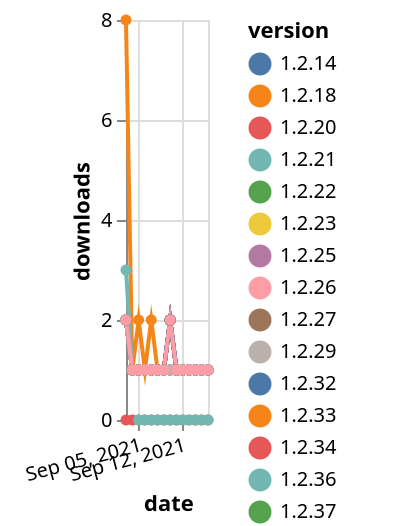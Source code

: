 {"$schema": "https://vega.github.io/schema/vega-lite/v5.json", "description": "A simple bar chart with embedded data.", "data": {"values": [{"date": "2021-09-03", "total": 54, "delta": 2, "version": "1.2.51"}, {"date": "2021-09-04", "total": 55, "delta": 1, "version": "1.2.51"}, {"date": "2021-09-05", "total": 56, "delta": 1, "version": "1.2.51"}, {"date": "2021-09-06", "total": 57, "delta": 1, "version": "1.2.51"}, {"date": "2021-09-07", "total": 58, "delta": 1, "version": "1.2.51"}, {"date": "2021-09-08", "total": 59, "delta": 1, "version": "1.2.51"}, {"date": "2021-09-09", "total": 60, "delta": 1, "version": "1.2.51"}, {"date": "2021-09-10", "total": 62, "delta": 2, "version": "1.2.51"}, {"date": "2021-09-11", "total": 63, "delta": 1, "version": "1.2.51"}, {"date": "2021-09-12", "total": 64, "delta": 1, "version": "1.2.51"}, {"date": "2021-09-13", "total": 65, "delta": 1, "version": "1.2.51"}, {"date": "2021-09-14", "total": 66, "delta": 1, "version": "1.2.51"}, {"date": "2021-09-15", "total": 67, "delta": 1, "version": "1.2.51"}, {"date": "2021-09-16", "total": 68, "delta": 1, "version": "1.2.51"}, {"date": "2021-09-03", "total": 32, "delta": 2, "version": "1.2.65"}, {"date": "2021-09-04", "total": 33, "delta": 1, "version": "1.2.65"}, {"date": "2021-09-05", "total": 34, "delta": 1, "version": "1.2.65"}, {"date": "2021-09-06", "total": 35, "delta": 1, "version": "1.2.65"}, {"date": "2021-09-07", "total": 36, "delta": 1, "version": "1.2.65"}, {"date": "2021-09-08", "total": 37, "delta": 1, "version": "1.2.65"}, {"date": "2021-09-09", "total": 38, "delta": 1, "version": "1.2.65"}, {"date": "2021-09-10", "total": 40, "delta": 2, "version": "1.2.65"}, {"date": "2021-09-11", "total": 41, "delta": 1, "version": "1.2.65"}, {"date": "2021-09-12", "total": 42, "delta": 1, "version": "1.2.65"}, {"date": "2021-09-13", "total": 43, "delta": 1, "version": "1.2.65"}, {"date": "2021-09-14", "total": 44, "delta": 1, "version": "1.2.65"}, {"date": "2021-09-15", "total": 45, "delta": 1, "version": "1.2.65"}, {"date": "2021-09-16", "total": 46, "delta": 1, "version": "1.2.65"}, {"date": "2021-09-03", "total": 69, "delta": 2, "version": "1.2.39"}, {"date": "2021-09-04", "total": 70, "delta": 1, "version": "1.2.39"}, {"date": "2021-09-05", "total": 71, "delta": 1, "version": "1.2.39"}, {"date": "2021-09-06", "total": 72, "delta": 1, "version": "1.2.39"}, {"date": "2021-09-07", "total": 73, "delta": 1, "version": "1.2.39"}, {"date": "2021-09-08", "total": 74, "delta": 1, "version": "1.2.39"}, {"date": "2021-09-09", "total": 75, "delta": 1, "version": "1.2.39"}, {"date": "2021-09-10", "total": 77, "delta": 2, "version": "1.2.39"}, {"date": "2021-09-11", "total": 78, "delta": 1, "version": "1.2.39"}, {"date": "2021-09-12", "total": 79, "delta": 1, "version": "1.2.39"}, {"date": "2021-09-13", "total": 80, "delta": 1, "version": "1.2.39"}, {"date": "2021-09-14", "total": 81, "delta": 1, "version": "1.2.39"}, {"date": "2021-09-15", "total": 82, "delta": 1, "version": "1.2.39"}, {"date": "2021-09-16", "total": 83, "delta": 1, "version": "1.2.39"}, {"date": "2021-09-03", "total": 92, "delta": 2, "version": "1.2.26"}, {"date": "2021-09-04", "total": 93, "delta": 1, "version": "1.2.26"}, {"date": "2021-09-05", "total": 94, "delta": 1, "version": "1.2.26"}, {"date": "2021-09-06", "total": 95, "delta": 1, "version": "1.2.26"}, {"date": "2021-09-07", "total": 96, "delta": 1, "version": "1.2.26"}, {"date": "2021-09-08", "total": 97, "delta": 1, "version": "1.2.26"}, {"date": "2021-09-09", "total": 98, "delta": 1, "version": "1.2.26"}, {"date": "2021-09-10", "total": 100, "delta": 2, "version": "1.2.26"}, {"date": "2021-09-11", "total": 101, "delta": 1, "version": "1.2.26"}, {"date": "2021-09-12", "total": 102, "delta": 1, "version": "1.2.26"}, {"date": "2021-09-13", "total": 103, "delta": 1, "version": "1.2.26"}, {"date": "2021-09-14", "total": 104, "delta": 1, "version": "1.2.26"}, {"date": "2021-09-15", "total": 105, "delta": 1, "version": "1.2.26"}, {"date": "2021-09-16", "total": 106, "delta": 1, "version": "1.2.26"}, {"date": "2021-09-03", "total": 28, "delta": 2, "version": "1.2.64"}, {"date": "2021-09-04", "total": 29, "delta": 1, "version": "1.2.64"}, {"date": "2021-09-05", "total": 30, "delta": 1, "version": "1.2.64"}, {"date": "2021-09-06", "total": 31, "delta": 1, "version": "1.2.64"}, {"date": "2021-09-07", "total": 32, "delta": 1, "version": "1.2.64"}, {"date": "2021-09-08", "total": 33, "delta": 1, "version": "1.2.64"}, {"date": "2021-09-09", "total": 34, "delta": 1, "version": "1.2.64"}, {"date": "2021-09-10", "total": 35, "delta": 1, "version": "1.2.64"}, {"date": "2021-09-11", "total": 36, "delta": 1, "version": "1.2.64"}, {"date": "2021-09-12", "total": 37, "delta": 1, "version": "1.2.64"}, {"date": "2021-09-13", "total": 38, "delta": 1, "version": "1.2.64"}, {"date": "2021-09-14", "total": 39, "delta": 1, "version": "1.2.64"}, {"date": "2021-09-15", "total": 40, "delta": 1, "version": "1.2.64"}, {"date": "2021-09-16", "total": 41, "delta": 1, "version": "1.2.64"}, {"date": "2021-09-03", "total": 95, "delta": 2, "version": "1.2.27"}, {"date": "2021-09-04", "total": 96, "delta": 1, "version": "1.2.27"}, {"date": "2021-09-05", "total": 97, "delta": 1, "version": "1.2.27"}, {"date": "2021-09-06", "total": 98, "delta": 1, "version": "1.2.27"}, {"date": "2021-09-07", "total": 99, "delta": 1, "version": "1.2.27"}, {"date": "2021-09-08", "total": 100, "delta": 1, "version": "1.2.27"}, {"date": "2021-09-09", "total": 101, "delta": 1, "version": "1.2.27"}, {"date": "2021-09-10", "total": 102, "delta": 1, "version": "1.2.27"}, {"date": "2021-09-11", "total": 103, "delta": 1, "version": "1.2.27"}, {"date": "2021-09-12", "total": 104, "delta": 1, "version": "1.2.27"}, {"date": "2021-09-13", "total": 105, "delta": 1, "version": "1.2.27"}, {"date": "2021-09-14", "total": 106, "delta": 1, "version": "1.2.27"}, {"date": "2021-09-15", "total": 107, "delta": 1, "version": "1.2.27"}, {"date": "2021-09-16", "total": 108, "delta": 1, "version": "1.2.27"}, {"date": "2021-09-03", "total": 129, "delta": 2, "version": "1.2.38"}, {"date": "2021-09-04", "total": 130, "delta": 1, "version": "1.2.38"}, {"date": "2021-09-05", "total": 131, "delta": 1, "version": "1.2.38"}, {"date": "2021-09-06", "total": 132, "delta": 1, "version": "1.2.38"}, {"date": "2021-09-07", "total": 133, "delta": 1, "version": "1.2.38"}, {"date": "2021-09-08", "total": 134, "delta": 1, "version": "1.2.38"}, {"date": "2021-09-09", "total": 135, "delta": 1, "version": "1.2.38"}, {"date": "2021-09-10", "total": 137, "delta": 2, "version": "1.2.38"}, {"date": "2021-09-11", "total": 138, "delta": 1, "version": "1.2.38"}, {"date": "2021-09-12", "total": 139, "delta": 1, "version": "1.2.38"}, {"date": "2021-09-13", "total": 140, "delta": 1, "version": "1.2.38"}, {"date": "2021-09-14", "total": 141, "delta": 1, "version": "1.2.38"}, {"date": "2021-09-15", "total": 142, "delta": 1, "version": "1.2.38"}, {"date": "2021-09-16", "total": 143, "delta": 1, "version": "1.2.38"}, {"date": "2021-09-03", "total": 107, "delta": 2, "version": "1.2.25"}, {"date": "2021-09-04", "total": 108, "delta": 1, "version": "1.2.25"}, {"date": "2021-09-05", "total": 109, "delta": 1, "version": "1.2.25"}, {"date": "2021-09-06", "total": 110, "delta": 1, "version": "1.2.25"}, {"date": "2021-09-07", "total": 111, "delta": 1, "version": "1.2.25"}, {"date": "2021-09-08", "total": 112, "delta": 1, "version": "1.2.25"}, {"date": "2021-09-09", "total": 113, "delta": 1, "version": "1.2.25"}, {"date": "2021-09-10", "total": 114, "delta": 1, "version": "1.2.25"}, {"date": "2021-09-11", "total": 115, "delta": 1, "version": "1.2.25"}, {"date": "2021-09-12", "total": 116, "delta": 1, "version": "1.2.25"}, {"date": "2021-09-13", "total": 117, "delta": 1, "version": "1.2.25"}, {"date": "2021-09-14", "total": 118, "delta": 1, "version": "1.2.25"}, {"date": "2021-09-15", "total": 119, "delta": 1, "version": "1.2.25"}, {"date": "2021-09-16", "total": 120, "delta": 1, "version": "1.2.25"}, {"date": "2021-09-03", "total": 94, "delta": 2, "version": "1.2.20"}, {"date": "2021-09-04", "total": 95, "delta": 1, "version": "1.2.20"}, {"date": "2021-09-05", "total": 96, "delta": 1, "version": "1.2.20"}, {"date": "2021-09-06", "total": 97, "delta": 1, "version": "1.2.20"}, {"date": "2021-09-07", "total": 98, "delta": 1, "version": "1.2.20"}, {"date": "2021-09-08", "total": 99, "delta": 1, "version": "1.2.20"}, {"date": "2021-09-09", "total": 100, "delta": 1, "version": "1.2.20"}, {"date": "2021-09-10", "total": 102, "delta": 2, "version": "1.2.20"}, {"date": "2021-09-11", "total": 103, "delta": 1, "version": "1.2.20"}, {"date": "2021-09-12", "total": 104, "delta": 1, "version": "1.2.20"}, {"date": "2021-09-13", "total": 105, "delta": 1, "version": "1.2.20"}, {"date": "2021-09-14", "total": 106, "delta": 1, "version": "1.2.20"}, {"date": "2021-09-15", "total": 107, "delta": 1, "version": "1.2.20"}, {"date": "2021-09-16", "total": 108, "delta": 1, "version": "1.2.20"}, {"date": "2021-09-03", "total": 104, "delta": 2, "version": "1.2.22"}, {"date": "2021-09-04", "total": 105, "delta": 1, "version": "1.2.22"}, {"date": "2021-09-05", "total": 106, "delta": 1, "version": "1.2.22"}, {"date": "2021-09-06", "total": 107, "delta": 1, "version": "1.2.22"}, {"date": "2021-09-07", "total": 108, "delta": 1, "version": "1.2.22"}, {"date": "2021-09-08", "total": 109, "delta": 1, "version": "1.2.22"}, {"date": "2021-09-09", "total": 110, "delta": 1, "version": "1.2.22"}, {"date": "2021-09-10", "total": 111, "delta": 1, "version": "1.2.22"}, {"date": "2021-09-11", "total": 112, "delta": 1, "version": "1.2.22"}, {"date": "2021-09-12", "total": 113, "delta": 1, "version": "1.2.22"}, {"date": "2021-09-13", "total": 114, "delta": 1, "version": "1.2.22"}, {"date": "2021-09-14", "total": 115, "delta": 1, "version": "1.2.22"}, {"date": "2021-09-15", "total": 116, "delta": 1, "version": "1.2.22"}, {"date": "2021-09-16", "total": 117, "delta": 1, "version": "1.2.22"}, {"date": "2021-09-03", "total": 95, "delta": 2, "version": "1.2.59"}, {"date": "2021-09-04", "total": 96, "delta": 1, "version": "1.2.59"}, {"date": "2021-09-05", "total": 97, "delta": 1, "version": "1.2.59"}, {"date": "2021-09-06", "total": 98, "delta": 1, "version": "1.2.59"}, {"date": "2021-09-07", "total": 99, "delta": 1, "version": "1.2.59"}, {"date": "2021-09-08", "total": 100, "delta": 1, "version": "1.2.59"}, {"date": "2021-09-09", "total": 101, "delta": 1, "version": "1.2.59"}, {"date": "2021-09-10", "total": 102, "delta": 1, "version": "1.2.59"}, {"date": "2021-09-11", "total": 103, "delta": 1, "version": "1.2.59"}, {"date": "2021-09-12", "total": 104, "delta": 1, "version": "1.2.59"}, {"date": "2021-09-13", "total": 105, "delta": 1, "version": "1.2.59"}, {"date": "2021-09-14", "total": 106, "delta": 1, "version": "1.2.59"}, {"date": "2021-09-15", "total": 107, "delta": 1, "version": "1.2.59"}, {"date": "2021-09-16", "total": 108, "delta": 1, "version": "1.2.59"}, {"date": "2021-09-03", "total": 50, "delta": 2, "version": "1.2.52"}, {"date": "2021-09-04", "total": 51, "delta": 1, "version": "1.2.52"}, {"date": "2021-09-05", "total": 52, "delta": 1, "version": "1.2.52"}, {"date": "2021-09-06", "total": 53, "delta": 1, "version": "1.2.52"}, {"date": "2021-09-07", "total": 54, "delta": 1, "version": "1.2.52"}, {"date": "2021-09-08", "total": 55, "delta": 1, "version": "1.2.52"}, {"date": "2021-09-09", "total": 56, "delta": 1, "version": "1.2.52"}, {"date": "2021-09-10", "total": 57, "delta": 1, "version": "1.2.52"}, {"date": "2021-09-11", "total": 58, "delta": 1, "version": "1.2.52"}, {"date": "2021-09-12", "total": 59, "delta": 1, "version": "1.2.52"}, {"date": "2021-09-13", "total": 60, "delta": 1, "version": "1.2.52"}, {"date": "2021-09-14", "total": 61, "delta": 1, "version": "1.2.52"}, {"date": "2021-09-15", "total": 62, "delta": 1, "version": "1.2.52"}, {"date": "2021-09-16", "total": 63, "delta": 1, "version": "1.2.52"}, {"date": "2021-09-03", "total": 107, "delta": 2, "version": "1.2.14"}, {"date": "2021-09-04", "total": 108, "delta": 1, "version": "1.2.14"}, {"date": "2021-09-05", "total": 109, "delta": 1, "version": "1.2.14"}, {"date": "2021-09-06", "total": 110, "delta": 1, "version": "1.2.14"}, {"date": "2021-09-07", "total": 111, "delta": 1, "version": "1.2.14"}, {"date": "2021-09-08", "total": 112, "delta": 1, "version": "1.2.14"}, {"date": "2021-09-09", "total": 113, "delta": 1, "version": "1.2.14"}, {"date": "2021-09-10", "total": 115, "delta": 2, "version": "1.2.14"}, {"date": "2021-09-11", "total": 116, "delta": 1, "version": "1.2.14"}, {"date": "2021-09-12", "total": 117, "delta": 1, "version": "1.2.14"}, {"date": "2021-09-13", "total": 118, "delta": 1, "version": "1.2.14"}, {"date": "2021-09-14", "total": 119, "delta": 1, "version": "1.2.14"}, {"date": "2021-09-15", "total": 120, "delta": 1, "version": "1.2.14"}, {"date": "2021-09-16", "total": 121, "delta": 1, "version": "1.2.14"}, {"date": "2021-09-03", "total": 45, "delta": 2, "version": "1.2.55"}, {"date": "2021-09-04", "total": 46, "delta": 1, "version": "1.2.55"}, {"date": "2021-09-05", "total": 47, "delta": 1, "version": "1.2.55"}, {"date": "2021-09-06", "total": 48, "delta": 1, "version": "1.2.55"}, {"date": "2021-09-07", "total": 49, "delta": 1, "version": "1.2.55"}, {"date": "2021-09-08", "total": 50, "delta": 1, "version": "1.2.55"}, {"date": "2021-09-09", "total": 51, "delta": 1, "version": "1.2.55"}, {"date": "2021-09-10", "total": 53, "delta": 2, "version": "1.2.55"}, {"date": "2021-09-11", "total": 54, "delta": 1, "version": "1.2.55"}, {"date": "2021-09-12", "total": 55, "delta": 1, "version": "1.2.55"}, {"date": "2021-09-13", "total": 56, "delta": 1, "version": "1.2.55"}, {"date": "2021-09-14", "total": 57, "delta": 1, "version": "1.2.55"}, {"date": "2021-09-15", "total": 58, "delta": 1, "version": "1.2.55"}, {"date": "2021-09-16", "total": 59, "delta": 1, "version": "1.2.55"}, {"date": "2021-09-03", "total": 96, "delta": 2, "version": "1.2.23"}, {"date": "2021-09-04", "total": 97, "delta": 1, "version": "1.2.23"}, {"date": "2021-09-05", "total": 98, "delta": 1, "version": "1.2.23"}, {"date": "2021-09-06", "total": 99, "delta": 1, "version": "1.2.23"}, {"date": "2021-09-07", "total": 100, "delta": 1, "version": "1.2.23"}, {"date": "2021-09-08", "total": 101, "delta": 1, "version": "1.2.23"}, {"date": "2021-09-09", "total": 102, "delta": 1, "version": "1.2.23"}, {"date": "2021-09-10", "total": 104, "delta": 2, "version": "1.2.23"}, {"date": "2021-09-11", "total": 105, "delta": 1, "version": "1.2.23"}, {"date": "2021-09-12", "total": 106, "delta": 1, "version": "1.2.23"}, {"date": "2021-09-13", "total": 107, "delta": 1, "version": "1.2.23"}, {"date": "2021-09-14", "total": 108, "delta": 1, "version": "1.2.23"}, {"date": "2021-09-15", "total": 109, "delta": 1, "version": "1.2.23"}, {"date": "2021-09-16", "total": 110, "delta": 1, "version": "1.2.23"}, {"date": "2021-09-03", "total": 63, "delta": 2, "version": "1.2.42"}, {"date": "2021-09-04", "total": 64, "delta": 1, "version": "1.2.42"}, {"date": "2021-09-05", "total": 65, "delta": 1, "version": "1.2.42"}, {"date": "2021-09-06", "total": 66, "delta": 1, "version": "1.2.42"}, {"date": "2021-09-07", "total": 67, "delta": 1, "version": "1.2.42"}, {"date": "2021-09-08", "total": 68, "delta": 1, "version": "1.2.42"}, {"date": "2021-09-09", "total": 69, "delta": 1, "version": "1.2.42"}, {"date": "2021-09-10", "total": 71, "delta": 2, "version": "1.2.42"}, {"date": "2021-09-11", "total": 72, "delta": 1, "version": "1.2.42"}, {"date": "2021-09-12", "total": 73, "delta": 1, "version": "1.2.42"}, {"date": "2021-09-13", "total": 74, "delta": 1, "version": "1.2.42"}, {"date": "2021-09-14", "total": 75, "delta": 1, "version": "1.2.42"}, {"date": "2021-09-15", "total": 76, "delta": 1, "version": "1.2.42"}, {"date": "2021-09-16", "total": 77, "delta": 1, "version": "1.2.42"}, {"date": "2021-09-03", "total": 46, "delta": 2, "version": "1.2.62"}, {"date": "2021-09-04", "total": 47, "delta": 1, "version": "1.2.62"}, {"date": "2021-09-05", "total": 48, "delta": 1, "version": "1.2.62"}, {"date": "2021-09-06", "total": 49, "delta": 1, "version": "1.2.62"}, {"date": "2021-09-07", "total": 50, "delta": 1, "version": "1.2.62"}, {"date": "2021-09-08", "total": 51, "delta": 1, "version": "1.2.62"}, {"date": "2021-09-09", "total": 52, "delta": 1, "version": "1.2.62"}, {"date": "2021-09-10", "total": 54, "delta": 2, "version": "1.2.62"}, {"date": "2021-09-11", "total": 55, "delta": 1, "version": "1.2.62"}, {"date": "2021-09-12", "total": 56, "delta": 1, "version": "1.2.62"}, {"date": "2021-09-13", "total": 57, "delta": 1, "version": "1.2.62"}, {"date": "2021-09-14", "total": 58, "delta": 1, "version": "1.2.62"}, {"date": "2021-09-15", "total": 59, "delta": 1, "version": "1.2.62"}, {"date": "2021-09-16", "total": 60, "delta": 1, "version": "1.2.62"}, {"date": "2021-09-03", "total": 62, "delta": 2, "version": "1.2.53"}, {"date": "2021-09-04", "total": 63, "delta": 1, "version": "1.2.53"}, {"date": "2021-09-05", "total": 64, "delta": 1, "version": "1.2.53"}, {"date": "2021-09-06", "total": 65, "delta": 1, "version": "1.2.53"}, {"date": "2021-09-07", "total": 66, "delta": 1, "version": "1.2.53"}, {"date": "2021-09-08", "total": 67, "delta": 1, "version": "1.2.53"}, {"date": "2021-09-09", "total": 68, "delta": 1, "version": "1.2.53"}, {"date": "2021-09-10", "total": 70, "delta": 2, "version": "1.2.53"}, {"date": "2021-09-11", "total": 71, "delta": 1, "version": "1.2.53"}, {"date": "2021-09-12", "total": 72, "delta": 1, "version": "1.2.53"}, {"date": "2021-09-13", "total": 73, "delta": 1, "version": "1.2.53"}, {"date": "2021-09-14", "total": 74, "delta": 1, "version": "1.2.53"}, {"date": "2021-09-15", "total": 75, "delta": 1, "version": "1.2.53"}, {"date": "2021-09-16", "total": 76, "delta": 1, "version": "1.2.53"}, {"date": "2021-09-03", "total": 125, "delta": 2, "version": "1.2.32"}, {"date": "2021-09-04", "total": 126, "delta": 1, "version": "1.2.32"}, {"date": "2021-09-05", "total": 127, "delta": 1, "version": "1.2.32"}, {"date": "2021-09-06", "total": 128, "delta": 1, "version": "1.2.32"}, {"date": "2021-09-07", "total": 129, "delta": 1, "version": "1.2.32"}, {"date": "2021-09-08", "total": 130, "delta": 1, "version": "1.2.32"}, {"date": "2021-09-09", "total": 131, "delta": 1, "version": "1.2.32"}, {"date": "2021-09-10", "total": 133, "delta": 2, "version": "1.2.32"}, {"date": "2021-09-11", "total": 134, "delta": 1, "version": "1.2.32"}, {"date": "2021-09-12", "total": 135, "delta": 1, "version": "1.2.32"}, {"date": "2021-09-13", "total": 136, "delta": 1, "version": "1.2.32"}, {"date": "2021-09-14", "total": 137, "delta": 1, "version": "1.2.32"}, {"date": "2021-09-15", "total": 138, "delta": 1, "version": "1.2.32"}, {"date": "2021-09-16", "total": 139, "delta": 1, "version": "1.2.32"}, {"date": "2021-09-03", "total": 40, "delta": 2, "version": "1.2.66"}, {"date": "2021-09-04", "total": 41, "delta": 1, "version": "1.2.66"}, {"date": "2021-09-05", "total": 42, "delta": 1, "version": "1.2.66"}, {"date": "2021-09-06", "total": 43, "delta": 1, "version": "1.2.66"}, {"date": "2021-09-07", "total": 44, "delta": 1, "version": "1.2.66"}, {"date": "2021-09-08", "total": 45, "delta": 1, "version": "1.2.66"}, {"date": "2021-09-09", "total": 46, "delta": 1, "version": "1.2.66"}, {"date": "2021-09-10", "total": 48, "delta": 2, "version": "1.2.66"}, {"date": "2021-09-11", "total": 49, "delta": 1, "version": "1.2.66"}, {"date": "2021-09-12", "total": 50, "delta": 1, "version": "1.2.66"}, {"date": "2021-09-13", "total": 51, "delta": 1, "version": "1.2.66"}, {"date": "2021-09-14", "total": 52, "delta": 1, "version": "1.2.66"}, {"date": "2021-09-15", "total": 53, "delta": 1, "version": "1.2.66"}, {"date": "2021-09-16", "total": 54, "delta": 1, "version": "1.2.66"}, {"date": "2021-09-03", "total": 34, "delta": 2, "version": "1.2.61"}, {"date": "2021-09-04", "total": 35, "delta": 1, "version": "1.2.61"}, {"date": "2021-09-05", "total": 36, "delta": 1, "version": "1.2.61"}, {"date": "2021-09-06", "total": 37, "delta": 1, "version": "1.2.61"}, {"date": "2021-09-07", "total": 38, "delta": 1, "version": "1.2.61"}, {"date": "2021-09-08", "total": 39, "delta": 1, "version": "1.2.61"}, {"date": "2021-09-09", "total": 40, "delta": 1, "version": "1.2.61"}, {"date": "2021-09-10", "total": 41, "delta": 1, "version": "1.2.61"}, {"date": "2021-09-11", "total": 42, "delta": 1, "version": "1.2.61"}, {"date": "2021-09-12", "total": 43, "delta": 1, "version": "1.2.61"}, {"date": "2021-09-13", "total": 44, "delta": 1, "version": "1.2.61"}, {"date": "2021-09-14", "total": 45, "delta": 1, "version": "1.2.61"}, {"date": "2021-09-15", "total": 46, "delta": 1, "version": "1.2.61"}, {"date": "2021-09-16", "total": 47, "delta": 1, "version": "1.2.61"}, {"date": "2021-09-03", "total": 28, "delta": 2, "version": "1.2.70"}, {"date": "2021-09-04", "total": 29, "delta": 1, "version": "1.2.70"}, {"date": "2021-09-05", "total": 30, "delta": 1, "version": "1.2.70"}, {"date": "2021-09-06", "total": 31, "delta": 1, "version": "1.2.70"}, {"date": "2021-09-07", "total": 32, "delta": 1, "version": "1.2.70"}, {"date": "2021-09-08", "total": 33, "delta": 1, "version": "1.2.70"}, {"date": "2021-09-09", "total": 34, "delta": 1, "version": "1.2.70"}, {"date": "2021-09-10", "total": 35, "delta": 1, "version": "1.2.70"}, {"date": "2021-09-11", "total": 36, "delta": 1, "version": "1.2.70"}, {"date": "2021-09-12", "total": 37, "delta": 1, "version": "1.2.70"}, {"date": "2021-09-13", "total": 38, "delta": 1, "version": "1.2.70"}, {"date": "2021-09-14", "total": 39, "delta": 1, "version": "1.2.70"}, {"date": "2021-09-15", "total": 40, "delta": 1, "version": "1.2.70"}, {"date": "2021-09-16", "total": 41, "delta": 1, "version": "1.2.70"}, {"date": "2021-09-03", "total": 84, "delta": 2, "version": "1.2.33"}, {"date": "2021-09-04", "total": 85, "delta": 1, "version": "1.2.33"}, {"date": "2021-09-05", "total": 86, "delta": 1, "version": "1.2.33"}, {"date": "2021-09-06", "total": 87, "delta": 1, "version": "1.2.33"}, {"date": "2021-09-07", "total": 88, "delta": 1, "version": "1.2.33"}, {"date": "2021-09-08", "total": 89, "delta": 1, "version": "1.2.33"}, {"date": "2021-09-09", "total": 90, "delta": 1, "version": "1.2.33"}, {"date": "2021-09-10", "total": 92, "delta": 2, "version": "1.2.33"}, {"date": "2021-09-11", "total": 93, "delta": 1, "version": "1.2.33"}, {"date": "2021-09-12", "total": 94, "delta": 1, "version": "1.2.33"}, {"date": "2021-09-13", "total": 95, "delta": 1, "version": "1.2.33"}, {"date": "2021-09-14", "total": 96, "delta": 1, "version": "1.2.33"}, {"date": "2021-09-15", "total": 97, "delta": 1, "version": "1.2.33"}, {"date": "2021-09-16", "total": 98, "delta": 1, "version": "1.2.33"}, {"date": "2021-09-03", "total": 94, "delta": 2, "version": "1.2.21"}, {"date": "2021-09-04", "total": 95, "delta": 1, "version": "1.2.21"}, {"date": "2021-09-05", "total": 96, "delta": 1, "version": "1.2.21"}, {"date": "2021-09-06", "total": 97, "delta": 1, "version": "1.2.21"}, {"date": "2021-09-07", "total": 98, "delta": 1, "version": "1.2.21"}, {"date": "2021-09-08", "total": 99, "delta": 1, "version": "1.2.21"}, {"date": "2021-09-09", "total": 100, "delta": 1, "version": "1.2.21"}, {"date": "2021-09-10", "total": 102, "delta": 2, "version": "1.2.21"}, {"date": "2021-09-11", "total": 103, "delta": 1, "version": "1.2.21"}, {"date": "2021-09-12", "total": 104, "delta": 1, "version": "1.2.21"}, {"date": "2021-09-13", "total": 105, "delta": 1, "version": "1.2.21"}, {"date": "2021-09-14", "total": 106, "delta": 1, "version": "1.2.21"}, {"date": "2021-09-15", "total": 107, "delta": 1, "version": "1.2.21"}, {"date": "2021-09-16", "total": 108, "delta": 1, "version": "1.2.21"}, {"date": "2021-09-03", "total": 100, "delta": 2, "version": "1.2.37"}, {"date": "2021-09-04", "total": 101, "delta": 1, "version": "1.2.37"}, {"date": "2021-09-05", "total": 102, "delta": 1, "version": "1.2.37"}, {"date": "2021-09-06", "total": 103, "delta": 1, "version": "1.2.37"}, {"date": "2021-09-07", "total": 104, "delta": 1, "version": "1.2.37"}, {"date": "2021-09-08", "total": 105, "delta": 1, "version": "1.2.37"}, {"date": "2021-09-09", "total": 106, "delta": 1, "version": "1.2.37"}, {"date": "2021-09-10", "total": 108, "delta": 2, "version": "1.2.37"}, {"date": "2021-09-11", "total": 109, "delta": 1, "version": "1.2.37"}, {"date": "2021-09-12", "total": 110, "delta": 1, "version": "1.2.37"}, {"date": "2021-09-13", "total": 111, "delta": 1, "version": "1.2.37"}, {"date": "2021-09-14", "total": 112, "delta": 1, "version": "1.2.37"}, {"date": "2021-09-15", "total": 113, "delta": 1, "version": "1.2.37"}, {"date": "2021-09-16", "total": 114, "delta": 1, "version": "1.2.37"}, {"date": "2021-09-03", "total": 46, "delta": 8, "version": "1.2.73"}, {"date": "2021-09-04", "total": 47, "delta": 1, "version": "1.2.73"}, {"date": "2021-09-05", "total": 49, "delta": 2, "version": "1.2.73"}, {"date": "2021-09-06", "total": 50, "delta": 1, "version": "1.2.73"}, {"date": "2021-09-07", "total": 52, "delta": 2, "version": "1.2.73"}, {"date": "2021-09-08", "total": 53, "delta": 1, "version": "1.2.73"}, {"date": "2021-09-09", "total": 54, "delta": 1, "version": "1.2.73"}, {"date": "2021-09-10", "total": 56, "delta": 2, "version": "1.2.73"}, {"date": "2021-09-11", "total": 57, "delta": 1, "version": "1.2.73"}, {"date": "2021-09-12", "total": 58, "delta": 1, "version": "1.2.73"}, {"date": "2021-09-13", "total": 59, "delta": 1, "version": "1.2.73"}, {"date": "2021-09-14", "total": 60, "delta": 1, "version": "1.2.73"}, {"date": "2021-09-15", "total": 61, "delta": 1, "version": "1.2.73"}, {"date": "2021-09-16", "total": 62, "delta": 1, "version": "1.2.73"}, {"date": "2021-09-03", "total": 19, "delta": 0, "version": "1.2.75"}, {"date": "2021-09-04", "total": 27, "delta": 0, "version": "1.2.75"}, {"date": "2021-09-05", "total": 30, "delta": 0, "version": "1.2.75"}, {"date": "2021-09-06", "total": 31, "delta": 0, "version": "1.2.75"}, {"date": "2021-09-07", "total": 33, "delta": 0, "version": "1.2.75"}, {"date": "2021-09-08", "total": 34, "delta": 0, "version": "1.2.75"}, {"date": "2021-09-09", "total": 35, "delta": 0, "version": "1.2.75"}, {"date": "2021-09-10", "total": 37, "delta": 0, "version": "1.2.75"}, {"date": "2021-09-11", "total": 38, "delta": 0, "version": "1.2.75"}, {"date": "2021-09-12", "total": 39, "delta": 0, "version": "1.2.75"}, {"date": "2021-09-13", "total": 40, "delta": 0, "version": "1.2.75"}, {"date": "2021-09-14", "total": 41, "delta": 0, "version": "1.2.75"}, {"date": "2021-09-15", "total": 42, "delta": 0, "version": "1.2.75"}, {"date": "2021-09-16", "total": 43, "delta": 0, "version": "1.2.75"}, {"date": "2021-09-05", "total": 6, "delta": 0, "version": "1.2.76"}, {"date": "2021-09-06", "total": 9, "delta": 0, "version": "1.2.76"}, {"date": "2021-09-07", "total": 30, "delta": 0, "version": "1.2.76"}, {"date": "2021-09-08", "total": 49, "delta": 0, "version": "1.2.76"}, {"date": "2021-09-09", "total": 71, "delta": 0, "version": "1.2.76"}, {"date": "2021-09-10", "total": 102, "delta": 0, "version": "1.2.76"}, {"date": "2021-09-11", "total": 105, "delta": 0, "version": "1.2.76"}, {"date": "2021-09-12", "total": 117, "delta": 0, "version": "1.2.76"}, {"date": "2021-09-13", "total": 119, "delta": 0, "version": "1.2.76"}, {"date": "2021-09-14", "total": 135, "delta": 0, "version": "1.2.76"}, {"date": "2021-09-15", "total": 174, "delta": 0, "version": "1.2.76"}, {"date": "2021-09-16", "total": 199, "delta": 0, "version": "1.2.76"}, {"date": "2021-09-03", "total": 63, "delta": 2, "version": "1.2.50"}, {"date": "2021-09-04", "total": 64, "delta": 1, "version": "1.2.50"}, {"date": "2021-09-05", "total": 65, "delta": 1, "version": "1.2.50"}, {"date": "2021-09-06", "total": 66, "delta": 1, "version": "1.2.50"}, {"date": "2021-09-07", "total": 67, "delta": 1, "version": "1.2.50"}, {"date": "2021-09-08", "total": 68, "delta": 1, "version": "1.2.50"}, {"date": "2021-09-09", "total": 69, "delta": 1, "version": "1.2.50"}, {"date": "2021-09-10", "total": 70, "delta": 1, "version": "1.2.50"}, {"date": "2021-09-11", "total": 71, "delta": 1, "version": "1.2.50"}, {"date": "2021-09-12", "total": 72, "delta": 1, "version": "1.2.50"}, {"date": "2021-09-13", "total": 73, "delta": 1, "version": "1.2.50"}, {"date": "2021-09-14", "total": 74, "delta": 1, "version": "1.2.50"}, {"date": "2021-09-15", "total": 75, "delta": 1, "version": "1.2.50"}, {"date": "2021-09-16", "total": 76, "delta": 1, "version": "1.2.50"}, {"date": "2021-09-03", "total": 92, "delta": 2, "version": "1.2.34"}, {"date": "2021-09-04", "total": 93, "delta": 1, "version": "1.2.34"}, {"date": "2021-09-05", "total": 94, "delta": 1, "version": "1.2.34"}, {"date": "2021-09-06", "total": 95, "delta": 1, "version": "1.2.34"}, {"date": "2021-09-07", "total": 96, "delta": 1, "version": "1.2.34"}, {"date": "2021-09-08", "total": 97, "delta": 1, "version": "1.2.34"}, {"date": "2021-09-09", "total": 98, "delta": 1, "version": "1.2.34"}, {"date": "2021-09-10", "total": 100, "delta": 2, "version": "1.2.34"}, {"date": "2021-09-11", "total": 101, "delta": 1, "version": "1.2.34"}, {"date": "2021-09-12", "total": 102, "delta": 1, "version": "1.2.34"}, {"date": "2021-09-13", "total": 103, "delta": 1, "version": "1.2.34"}, {"date": "2021-09-14", "total": 104, "delta": 1, "version": "1.2.34"}, {"date": "2021-09-15", "total": 105, "delta": 1, "version": "1.2.34"}, {"date": "2021-09-16", "total": 106, "delta": 1, "version": "1.2.34"}, {"date": "2021-09-03", "total": 53, "delta": 2, "version": "1.2.46"}, {"date": "2021-09-04", "total": 54, "delta": 1, "version": "1.2.46"}, {"date": "2021-09-05", "total": 55, "delta": 1, "version": "1.2.46"}, {"date": "2021-09-06", "total": 56, "delta": 1, "version": "1.2.46"}, {"date": "2021-09-07", "total": 57, "delta": 1, "version": "1.2.46"}, {"date": "2021-09-08", "total": 58, "delta": 1, "version": "1.2.46"}, {"date": "2021-09-09", "total": 59, "delta": 1, "version": "1.2.46"}, {"date": "2021-09-10", "total": 60, "delta": 1, "version": "1.2.46"}, {"date": "2021-09-11", "total": 61, "delta": 1, "version": "1.2.46"}, {"date": "2021-09-12", "total": 62, "delta": 1, "version": "1.2.46"}, {"date": "2021-09-13", "total": 63, "delta": 1, "version": "1.2.46"}, {"date": "2021-09-14", "total": 64, "delta": 1, "version": "1.2.46"}, {"date": "2021-09-15", "total": 65, "delta": 1, "version": "1.2.46"}, {"date": "2021-09-16", "total": 66, "delta": 1, "version": "1.2.46"}, {"date": "2021-09-03", "total": 64, "delta": 2, "version": "1.2.47"}, {"date": "2021-09-04", "total": 65, "delta": 1, "version": "1.2.47"}, {"date": "2021-09-05", "total": 66, "delta": 1, "version": "1.2.47"}, {"date": "2021-09-06", "total": 67, "delta": 1, "version": "1.2.47"}, {"date": "2021-09-07", "total": 68, "delta": 1, "version": "1.2.47"}, {"date": "2021-09-08", "total": 69, "delta": 1, "version": "1.2.47"}, {"date": "2021-09-09", "total": 70, "delta": 1, "version": "1.2.47"}, {"date": "2021-09-10", "total": 72, "delta": 2, "version": "1.2.47"}, {"date": "2021-09-11", "total": 73, "delta": 1, "version": "1.2.47"}, {"date": "2021-09-12", "total": 74, "delta": 1, "version": "1.2.47"}, {"date": "2021-09-13", "total": 75, "delta": 1, "version": "1.2.47"}, {"date": "2021-09-14", "total": 76, "delta": 1, "version": "1.2.47"}, {"date": "2021-09-15", "total": 77, "delta": 1, "version": "1.2.47"}, {"date": "2021-09-16", "total": 78, "delta": 1, "version": "1.2.47"}, {"date": "2021-09-03", "total": 42, "delta": 2, "version": "1.2.63"}, {"date": "2021-09-04", "total": 43, "delta": 1, "version": "1.2.63"}, {"date": "2021-09-05", "total": 44, "delta": 1, "version": "1.2.63"}, {"date": "2021-09-06", "total": 45, "delta": 1, "version": "1.2.63"}, {"date": "2021-09-07", "total": 46, "delta": 1, "version": "1.2.63"}, {"date": "2021-09-08", "total": 47, "delta": 1, "version": "1.2.63"}, {"date": "2021-09-09", "total": 48, "delta": 1, "version": "1.2.63"}, {"date": "2021-09-10", "total": 50, "delta": 2, "version": "1.2.63"}, {"date": "2021-09-11", "total": 51, "delta": 1, "version": "1.2.63"}, {"date": "2021-09-12", "total": 52, "delta": 1, "version": "1.2.63"}, {"date": "2021-09-13", "total": 53, "delta": 1, "version": "1.2.63"}, {"date": "2021-09-14", "total": 54, "delta": 1, "version": "1.2.63"}, {"date": "2021-09-15", "total": 55, "delta": 1, "version": "1.2.63"}, {"date": "2021-09-16", "total": 56, "delta": 1, "version": "1.2.63"}, {"date": "2021-09-03", "total": 48, "delta": 2, "version": "1.2.56"}, {"date": "2021-09-04", "total": 49, "delta": 1, "version": "1.2.56"}, {"date": "2021-09-05", "total": 50, "delta": 1, "version": "1.2.56"}, {"date": "2021-09-06", "total": 51, "delta": 1, "version": "1.2.56"}, {"date": "2021-09-07", "total": 52, "delta": 1, "version": "1.2.56"}, {"date": "2021-09-08", "total": 53, "delta": 1, "version": "1.2.56"}, {"date": "2021-09-09", "total": 54, "delta": 1, "version": "1.2.56"}, {"date": "2021-09-10", "total": 55, "delta": 1, "version": "1.2.56"}, {"date": "2021-09-11", "total": 56, "delta": 1, "version": "1.2.56"}, {"date": "2021-09-12", "total": 57, "delta": 1, "version": "1.2.56"}, {"date": "2021-09-13", "total": 58, "delta": 1, "version": "1.2.56"}, {"date": "2021-09-14", "total": 59, "delta": 1, "version": "1.2.56"}, {"date": "2021-09-15", "total": 60, "delta": 1, "version": "1.2.56"}, {"date": "2021-09-16", "total": 61, "delta": 1, "version": "1.2.56"}, {"date": "2021-09-03", "total": 119, "delta": 2, "version": "1.2.18"}, {"date": "2021-09-04", "total": 120, "delta": 1, "version": "1.2.18"}, {"date": "2021-09-05", "total": 121, "delta": 1, "version": "1.2.18"}, {"date": "2021-09-06", "total": 122, "delta": 1, "version": "1.2.18"}, {"date": "2021-09-07", "total": 123, "delta": 1, "version": "1.2.18"}, {"date": "2021-09-08", "total": 124, "delta": 1, "version": "1.2.18"}, {"date": "2021-09-09", "total": 125, "delta": 1, "version": "1.2.18"}, {"date": "2021-09-10", "total": 126, "delta": 1, "version": "1.2.18"}, {"date": "2021-09-11", "total": 127, "delta": 1, "version": "1.2.18"}, {"date": "2021-09-12", "total": 128, "delta": 1, "version": "1.2.18"}, {"date": "2021-09-13", "total": 129, "delta": 1, "version": "1.2.18"}, {"date": "2021-09-14", "total": 130, "delta": 1, "version": "1.2.18"}, {"date": "2021-09-15", "total": 131, "delta": 1, "version": "1.2.18"}, {"date": "2021-09-16", "total": 132, "delta": 1, "version": "1.2.18"}, {"date": "2021-09-03", "total": 30, "delta": 2, "version": "1.2.68"}, {"date": "2021-09-04", "total": 31, "delta": 1, "version": "1.2.68"}, {"date": "2021-09-05", "total": 32, "delta": 1, "version": "1.2.68"}, {"date": "2021-09-06", "total": 33, "delta": 1, "version": "1.2.68"}, {"date": "2021-09-07", "total": 34, "delta": 1, "version": "1.2.68"}, {"date": "2021-09-08", "total": 35, "delta": 1, "version": "1.2.68"}, {"date": "2021-09-09", "total": 36, "delta": 1, "version": "1.2.68"}, {"date": "2021-09-10", "total": 38, "delta": 2, "version": "1.2.68"}, {"date": "2021-09-11", "total": 39, "delta": 1, "version": "1.2.68"}, {"date": "2021-09-12", "total": 40, "delta": 1, "version": "1.2.68"}, {"date": "2021-09-13", "total": 41, "delta": 1, "version": "1.2.68"}, {"date": "2021-09-14", "total": 42, "delta": 1, "version": "1.2.68"}, {"date": "2021-09-15", "total": 43, "delta": 1, "version": "1.2.68"}, {"date": "2021-09-16", "total": 44, "delta": 1, "version": "1.2.68"}, {"date": "2021-09-03", "total": 114, "delta": 2, "version": "1.2.29"}, {"date": "2021-09-04", "total": 115, "delta": 1, "version": "1.2.29"}, {"date": "2021-09-05", "total": 116, "delta": 1, "version": "1.2.29"}, {"date": "2021-09-06", "total": 117, "delta": 1, "version": "1.2.29"}, {"date": "2021-09-07", "total": 118, "delta": 1, "version": "1.2.29"}, {"date": "2021-09-08", "total": 119, "delta": 1, "version": "1.2.29"}, {"date": "2021-09-09", "total": 120, "delta": 1, "version": "1.2.29"}, {"date": "2021-09-10", "total": 121, "delta": 1, "version": "1.2.29"}, {"date": "2021-09-11", "total": 122, "delta": 1, "version": "1.2.29"}, {"date": "2021-09-12", "total": 123, "delta": 1, "version": "1.2.29"}, {"date": "2021-09-13", "total": 124, "delta": 1, "version": "1.2.29"}, {"date": "2021-09-14", "total": 125, "delta": 1, "version": "1.2.29"}, {"date": "2021-09-15", "total": 126, "delta": 1, "version": "1.2.29"}, {"date": "2021-09-16", "total": 127, "delta": 1, "version": "1.2.29"}, {"date": "2021-09-03", "total": 70, "delta": 2, "version": "1.2.44"}, {"date": "2021-09-04", "total": 71, "delta": 1, "version": "1.2.44"}, {"date": "2021-09-05", "total": 72, "delta": 1, "version": "1.2.44"}, {"date": "2021-09-06", "total": 73, "delta": 1, "version": "1.2.44"}, {"date": "2021-09-07", "total": 74, "delta": 1, "version": "1.2.44"}, {"date": "2021-09-08", "total": 75, "delta": 1, "version": "1.2.44"}, {"date": "2021-09-09", "total": 76, "delta": 1, "version": "1.2.44"}, {"date": "2021-09-10", "total": 78, "delta": 2, "version": "1.2.44"}, {"date": "2021-09-11", "total": 79, "delta": 1, "version": "1.2.44"}, {"date": "2021-09-12", "total": 80, "delta": 1, "version": "1.2.44"}, {"date": "2021-09-13", "total": 81, "delta": 1, "version": "1.2.44"}, {"date": "2021-09-14", "total": 82, "delta": 1, "version": "1.2.44"}, {"date": "2021-09-15", "total": 83, "delta": 1, "version": "1.2.44"}, {"date": "2021-09-16", "total": 84, "delta": 1, "version": "1.2.44"}, {"date": "2021-09-03", "total": 151, "delta": 3, "version": "1.2.36"}, {"date": "2021-09-04", "total": 152, "delta": 1, "version": "1.2.36"}, {"date": "2021-09-05", "total": 153, "delta": 1, "version": "1.2.36"}, {"date": "2021-09-06", "total": 154, "delta": 1, "version": "1.2.36"}, {"date": "2021-09-07", "total": 155, "delta": 1, "version": "1.2.36"}, {"date": "2021-09-08", "total": 156, "delta": 1, "version": "1.2.36"}, {"date": "2021-09-09", "total": 157, "delta": 1, "version": "1.2.36"}, {"date": "2021-09-10", "total": 158, "delta": 1, "version": "1.2.36"}, {"date": "2021-09-11", "total": 159, "delta": 1, "version": "1.2.36"}, {"date": "2021-09-12", "total": 160, "delta": 1, "version": "1.2.36"}, {"date": "2021-09-13", "total": 161, "delta": 1, "version": "1.2.36"}, {"date": "2021-09-14", "total": 162, "delta": 1, "version": "1.2.36"}, {"date": "2021-09-15", "total": 163, "delta": 1, "version": "1.2.36"}, {"date": "2021-09-16", "total": 164, "delta": 1, "version": "1.2.36"}, {"date": "2021-09-03", "total": 91, "delta": 2, "version": "1.2.71"}, {"date": "2021-09-04", "total": 92, "delta": 1, "version": "1.2.71"}, {"date": "2021-09-05", "total": 93, "delta": 1, "version": "1.2.71"}, {"date": "2021-09-06", "total": 94, "delta": 1, "version": "1.2.71"}, {"date": "2021-09-07", "total": 95, "delta": 1, "version": "1.2.71"}, {"date": "2021-09-08", "total": 96, "delta": 1, "version": "1.2.71"}, {"date": "2021-09-09", "total": 97, "delta": 1, "version": "1.2.71"}, {"date": "2021-09-10", "total": 99, "delta": 2, "version": "1.2.71"}, {"date": "2021-09-11", "total": 100, "delta": 1, "version": "1.2.71"}, {"date": "2021-09-12", "total": 101, "delta": 1, "version": "1.2.71"}, {"date": "2021-09-13", "total": 102, "delta": 1, "version": "1.2.71"}, {"date": "2021-09-14", "total": 103, "delta": 1, "version": "1.2.71"}, {"date": "2021-09-15", "total": 104, "delta": 1, "version": "1.2.71"}, {"date": "2021-09-16", "total": 105, "delta": 1, "version": "1.2.71"}, {"date": "2021-09-03", "total": 68, "delta": 2, "version": "1.2.41"}, {"date": "2021-09-04", "total": 69, "delta": 1, "version": "1.2.41"}, {"date": "2021-09-05", "total": 70, "delta": 1, "version": "1.2.41"}, {"date": "2021-09-06", "total": 71, "delta": 1, "version": "1.2.41"}, {"date": "2021-09-07", "total": 72, "delta": 1, "version": "1.2.41"}, {"date": "2021-09-08", "total": 73, "delta": 1, "version": "1.2.41"}, {"date": "2021-09-09", "total": 74, "delta": 1, "version": "1.2.41"}, {"date": "2021-09-10", "total": 75, "delta": 1, "version": "1.2.41"}, {"date": "2021-09-11", "total": 76, "delta": 1, "version": "1.2.41"}, {"date": "2021-09-12", "total": 77, "delta": 1, "version": "1.2.41"}, {"date": "2021-09-13", "total": 78, "delta": 1, "version": "1.2.41"}, {"date": "2021-09-14", "total": 79, "delta": 1, "version": "1.2.41"}, {"date": "2021-09-15", "total": 80, "delta": 1, "version": "1.2.41"}, {"date": "2021-09-16", "total": 81, "delta": 1, "version": "1.2.41"}, {"date": "2021-09-03", "total": 45, "delta": 2, "version": "1.2.58"}, {"date": "2021-09-04", "total": 46, "delta": 1, "version": "1.2.58"}, {"date": "2021-09-05", "total": 47, "delta": 1, "version": "1.2.58"}, {"date": "2021-09-06", "total": 48, "delta": 1, "version": "1.2.58"}, {"date": "2021-09-07", "total": 49, "delta": 1, "version": "1.2.58"}, {"date": "2021-09-08", "total": 50, "delta": 1, "version": "1.2.58"}, {"date": "2021-09-09", "total": 51, "delta": 1, "version": "1.2.58"}, {"date": "2021-09-10", "total": 53, "delta": 2, "version": "1.2.58"}, {"date": "2021-09-11", "total": 54, "delta": 1, "version": "1.2.58"}, {"date": "2021-09-12", "total": 55, "delta": 1, "version": "1.2.58"}, {"date": "2021-09-13", "total": 56, "delta": 1, "version": "1.2.58"}, {"date": "2021-09-14", "total": 57, "delta": 1, "version": "1.2.58"}, {"date": "2021-09-15", "total": 58, "delta": 1, "version": "1.2.58"}, {"date": "2021-09-16", "total": 59, "delta": 1, "version": "1.2.58"}, {"date": "2021-09-03", "total": 65, "delta": 2, "version": "1.2.43"}, {"date": "2021-09-04", "total": 66, "delta": 1, "version": "1.2.43"}, {"date": "2021-09-05", "total": 67, "delta": 1, "version": "1.2.43"}, {"date": "2021-09-06", "total": 68, "delta": 1, "version": "1.2.43"}, {"date": "2021-09-07", "total": 69, "delta": 1, "version": "1.2.43"}, {"date": "2021-09-08", "total": 70, "delta": 1, "version": "1.2.43"}, {"date": "2021-09-09", "total": 71, "delta": 1, "version": "1.2.43"}, {"date": "2021-09-10", "total": 72, "delta": 1, "version": "1.2.43"}, {"date": "2021-09-11", "total": 73, "delta": 1, "version": "1.2.43"}, {"date": "2021-09-12", "total": 74, "delta": 1, "version": "1.2.43"}, {"date": "2021-09-13", "total": 75, "delta": 1, "version": "1.2.43"}, {"date": "2021-09-14", "total": 76, "delta": 1, "version": "1.2.43"}, {"date": "2021-09-15", "total": 77, "delta": 1, "version": "1.2.43"}, {"date": "2021-09-16", "total": 78, "delta": 1, "version": "1.2.43"}, {"date": "2021-09-03", "total": 68, "delta": 2, "version": "1.2.54"}, {"date": "2021-09-04", "total": 69, "delta": 1, "version": "1.2.54"}, {"date": "2021-09-05", "total": 70, "delta": 1, "version": "1.2.54"}, {"date": "2021-09-06", "total": 71, "delta": 1, "version": "1.2.54"}, {"date": "2021-09-07", "total": 72, "delta": 1, "version": "1.2.54"}, {"date": "2021-09-08", "total": 73, "delta": 1, "version": "1.2.54"}, {"date": "2021-09-09", "total": 74, "delta": 1, "version": "1.2.54"}, {"date": "2021-09-10", "total": 76, "delta": 2, "version": "1.2.54"}, {"date": "2021-09-11", "total": 77, "delta": 1, "version": "1.2.54"}, {"date": "2021-09-12", "total": 78, "delta": 1, "version": "1.2.54"}, {"date": "2021-09-13", "total": 79, "delta": 1, "version": "1.2.54"}, {"date": "2021-09-14", "total": 80, "delta": 1, "version": "1.2.54"}, {"date": "2021-09-15", "total": 81, "delta": 1, "version": "1.2.54"}, {"date": "2021-09-16", "total": 82, "delta": 1, "version": "1.2.54"}]}, "width": "container", "mark": {"type": "line", "point": {"filled": true}}, "encoding": {"x": {"field": "date", "type": "temporal", "timeUnit": "yearmonthdate", "title": "date", "axis": {"labelAngle": -15}}, "y": {"field": "delta", "type": "quantitative", "title": "downloads"}, "color": {"field": "version", "type": "nominal"}, "tooltip": {"field": "delta"}}}